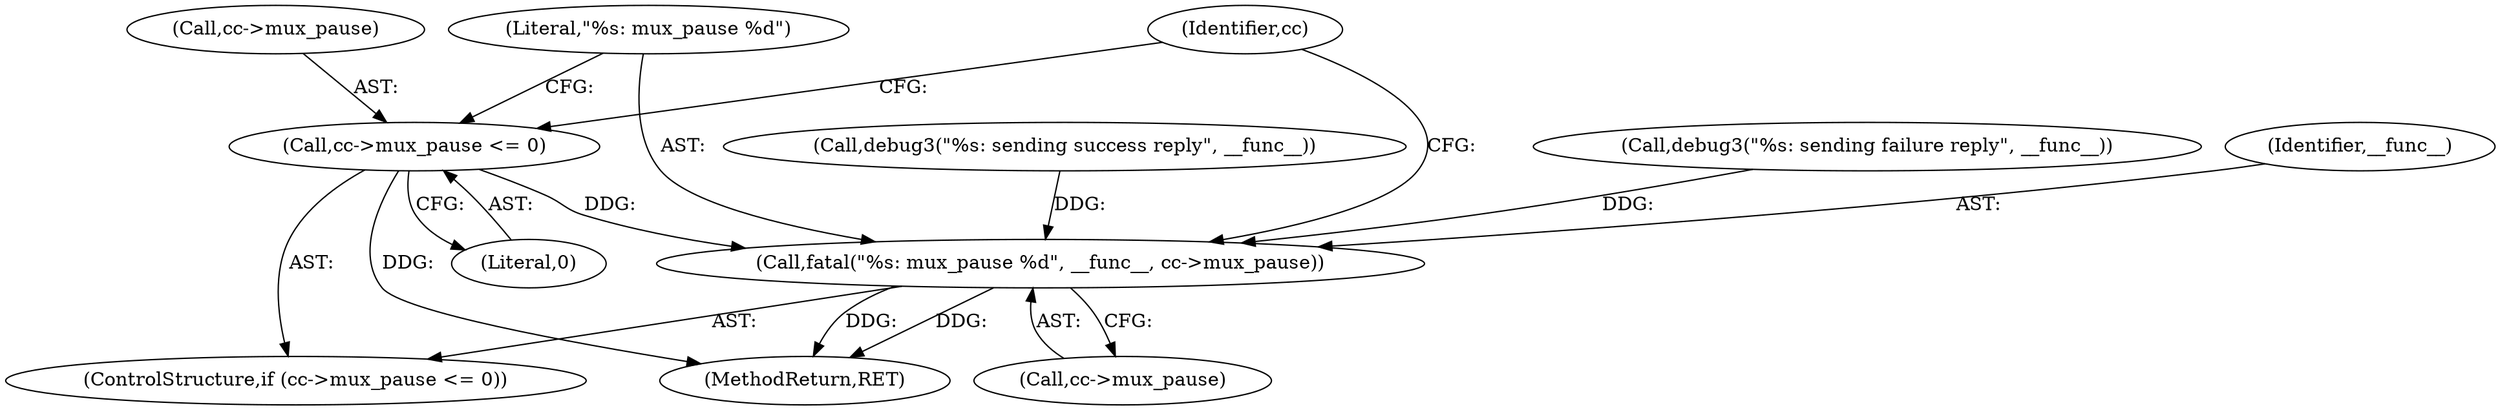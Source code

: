 digraph "0_mindrot_ed4ce82dbfa8a3a3c8ea6fa0db113c71e234416c_0@pointer" {
"1000299" [label="(Call,cc->mux_pause <= 0)"];
"1000304" [label="(Call,fatal(\"%s: mux_pause %d\", __func__, cc->mux_pause))"];
"1000312" [label="(Identifier,cc)"];
"1000361" [label="(MethodReturn,RET)"];
"1000261" [label="(Call,debug3(\"%s: sending success reply\", __func__))"];
"1000307" [label="(Call,cc->mux_pause)"];
"1000305" [label="(Literal,\"%s: mux_pause %d\")"];
"1000300" [label="(Call,cc->mux_pause)"];
"1000304" [label="(Call,fatal(\"%s: mux_pause %d\", __func__, cc->mux_pause))"];
"1000159" [label="(Call,debug3(\"%s: sending failure reply\", __func__))"];
"1000303" [label="(Literal,0)"];
"1000306" [label="(Identifier,__func__)"];
"1000299" [label="(Call,cc->mux_pause <= 0)"];
"1000298" [label="(ControlStructure,if (cc->mux_pause <= 0))"];
"1000299" -> "1000298"  [label="AST: "];
"1000299" -> "1000303"  [label="CFG: "];
"1000300" -> "1000299"  [label="AST: "];
"1000303" -> "1000299"  [label="AST: "];
"1000305" -> "1000299"  [label="CFG: "];
"1000312" -> "1000299"  [label="CFG: "];
"1000299" -> "1000361"  [label="DDG: "];
"1000299" -> "1000304"  [label="DDG: "];
"1000304" -> "1000298"  [label="AST: "];
"1000304" -> "1000307"  [label="CFG: "];
"1000305" -> "1000304"  [label="AST: "];
"1000306" -> "1000304"  [label="AST: "];
"1000307" -> "1000304"  [label="AST: "];
"1000312" -> "1000304"  [label="CFG: "];
"1000304" -> "1000361"  [label="DDG: "];
"1000304" -> "1000361"  [label="DDG: "];
"1000261" -> "1000304"  [label="DDG: "];
"1000159" -> "1000304"  [label="DDG: "];
}
